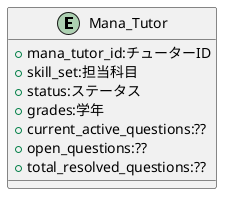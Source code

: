 @startuml

entity "Mana_Tutor" {
    + mana_tutor_id:チューターID
    + skill_set:担当科目
    + status:ステータス
    + grades:学年
    + current_active_questions:??
    + open_questions:??
    + total_resolved_questions:??
}

@enduml
